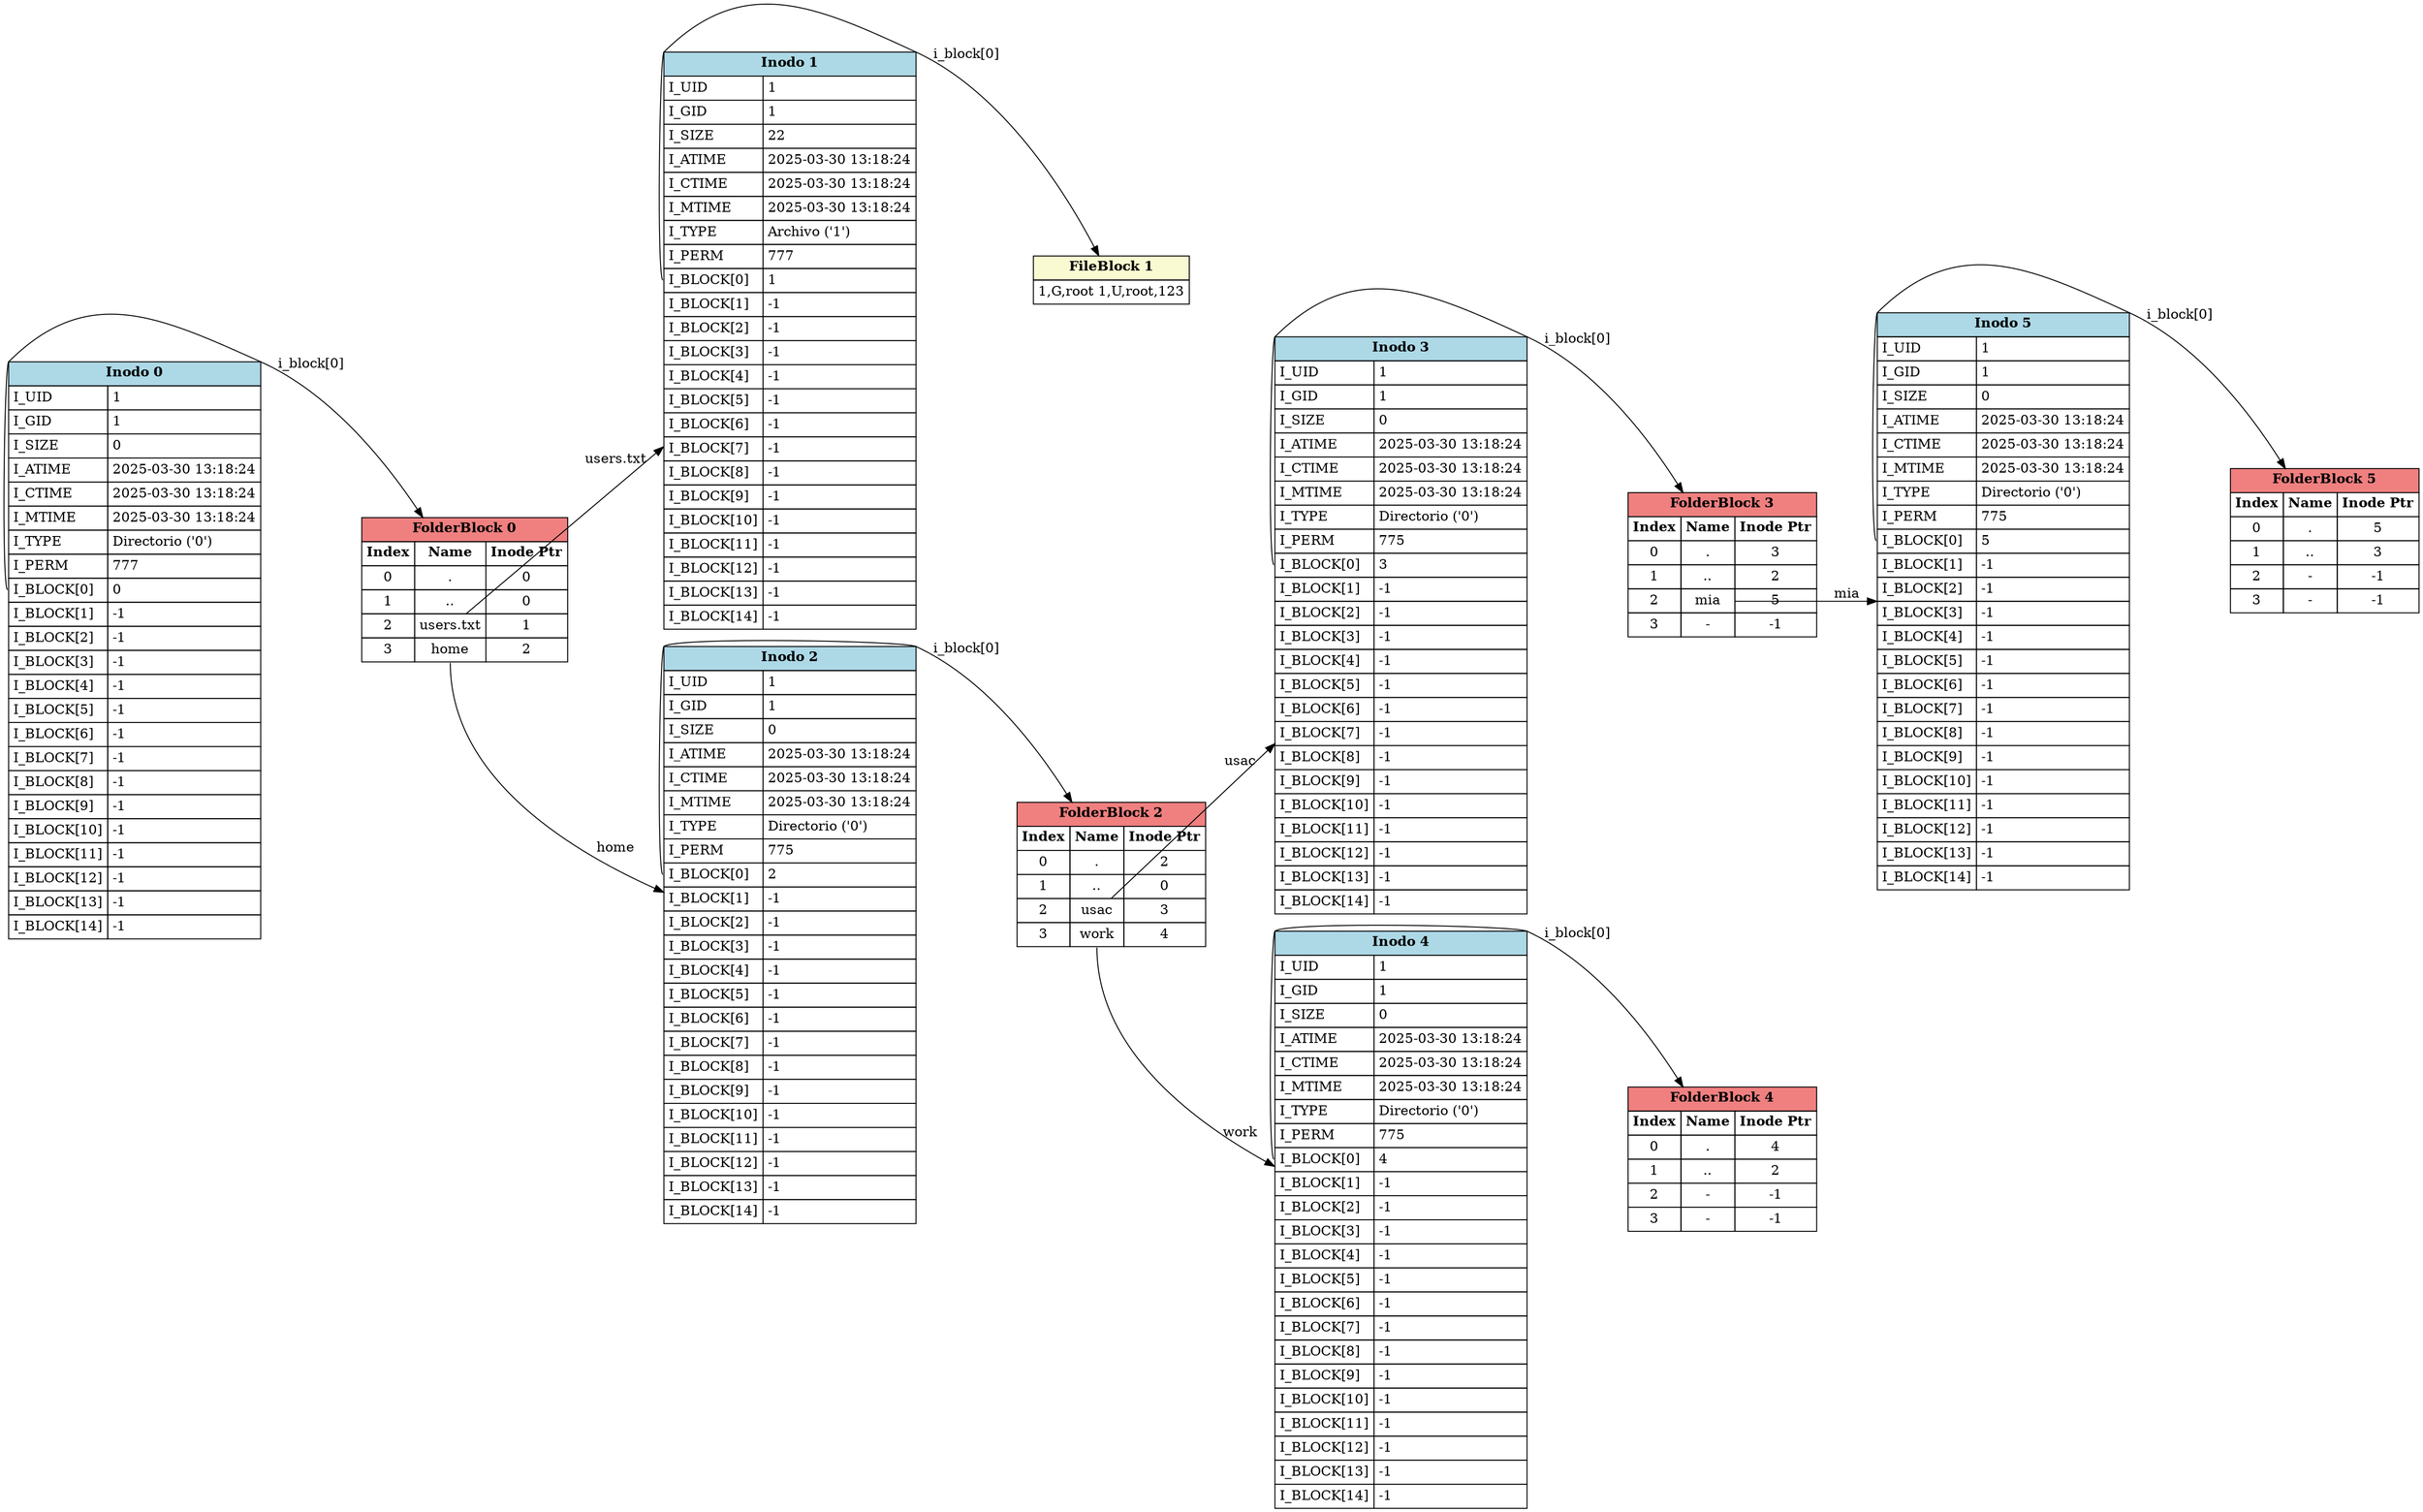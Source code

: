 digraph FileSystemTree {
	rankdir=LR;
	node [shape=none, margin=0];
	inode_0 [label=<
<TABLE BORDER="0" CELLBORDER="1" CELLSPACING="0" CELLPADDING="4">
<TR><TD COLSPAN="2" BGCOLOR="lightblue"><B>Inodo 0</B></TD></TR>
<TR><TD ALIGN="LEFT">I_UID</TD><TD ALIGN="LEFT">1</TD></TR>
<TR><TD ALIGN="LEFT">I_GID</TD><TD ALIGN="LEFT">1</TD></TR>
<TR><TD ALIGN="LEFT">I_SIZE</TD><TD ALIGN="LEFT">0</TD></TR>
<TR><TD ALIGN="LEFT">I_ATIME</TD><TD ALIGN="LEFT">2025-03-30 13:18:24</TD></TR>
<TR><TD ALIGN="LEFT">I_CTIME</TD><TD ALIGN="LEFT">2025-03-30 13:18:24</TD></TR>
<TR><TD ALIGN="LEFT">I_MTIME</TD><TD ALIGN="LEFT">2025-03-30 13:18:24</TD></TR>
<TR><TD ALIGN="LEFT">I_TYPE</TD><TD ALIGN="LEFT">Directorio ('0')</TD></TR>
<TR><TD ALIGN="LEFT">I_PERM</TD><TD ALIGN="LEFT">777</TD></TR>
<TR><TD ALIGN="LEFT" PORT="p0">I_BLOCK[0]</TD><TD ALIGN="LEFT">0</TD></TR>
<TR><TD ALIGN="LEFT" PORT="p1">I_BLOCK[1]</TD><TD ALIGN="LEFT">-1</TD></TR>
<TR><TD ALIGN="LEFT" PORT="p2">I_BLOCK[2]</TD><TD ALIGN="LEFT">-1</TD></TR>
<TR><TD ALIGN="LEFT" PORT="p3">I_BLOCK[3]</TD><TD ALIGN="LEFT">-1</TD></TR>
<TR><TD ALIGN="LEFT" PORT="p4">I_BLOCK[4]</TD><TD ALIGN="LEFT">-1</TD></TR>
<TR><TD ALIGN="LEFT" PORT="p5">I_BLOCK[5]</TD><TD ALIGN="LEFT">-1</TD></TR>
<TR><TD ALIGN="LEFT" PORT="p6">I_BLOCK[6]</TD><TD ALIGN="LEFT">-1</TD></TR>
<TR><TD ALIGN="LEFT" PORT="p7">I_BLOCK[7]</TD><TD ALIGN="LEFT">-1</TD></TR>
<TR><TD ALIGN="LEFT" PORT="p8">I_BLOCK[8]</TD><TD ALIGN="LEFT">-1</TD></TR>
<TR><TD ALIGN="LEFT" PORT="p9">I_BLOCK[9]</TD><TD ALIGN="LEFT">-1</TD></TR>
<TR><TD ALIGN="LEFT" PORT="p10">I_BLOCK[10]</TD><TD ALIGN="LEFT">-1</TD></TR>
<TR><TD ALIGN="LEFT" PORT="p11">I_BLOCK[11]</TD><TD ALIGN="LEFT">-1</TD></TR>
<TR><TD ALIGN="LEFT" PORT="p12">I_BLOCK[12]</TD><TD ALIGN="LEFT">-1</TD></TR>
<TR><TD ALIGN="LEFT" PORT="p13">I_BLOCK[13]</TD><TD ALIGN="LEFT">-1</TD></TR>
<TR><TD ALIGN="LEFT" PORT="p14">I_BLOCK[14]</TD><TD ALIGN="LEFT">-1</TD></TR>
</TABLE>
>];
	inode_0:p0 -> block_0 [label="i_block[0]"];
	block_0 [label=<
<TABLE BORDER="0" CELLBORDER="1" CELLSPACING="0" CELLPADDING="4">
<TR><TD COLSPAN="3" BGCOLOR="lightcoral"><B>FolderBlock 0</B></TD></TR>
<TR><TD><B>Index</B></TD><TD><B>Name</B></TD><TD><B>Inode Ptr</B></TD></TR>
<TR><TD>0</TD><TD PORT="i0">.</TD><TD>0</TD></TR>
<TR><TD>1</TD><TD PORT="i1">..</TD><TD>0</TD></TR>
<TR><TD>2</TD><TD PORT="i2">users.txt</TD><TD>1</TD></TR>
<TR><TD>3</TD><TD PORT="i3">home</TD><TD>2</TD></TR>
</TABLE>
>];
	block_0:i2 -> inode_1 [label="users.txt"];
	inode_1 [label=<
<TABLE BORDER="0" CELLBORDER="1" CELLSPACING="0" CELLPADDING="4">
<TR><TD COLSPAN="2" BGCOLOR="lightblue"><B>Inodo 1</B></TD></TR>
<TR><TD ALIGN="LEFT">I_UID</TD><TD ALIGN="LEFT">1</TD></TR>
<TR><TD ALIGN="LEFT">I_GID</TD><TD ALIGN="LEFT">1</TD></TR>
<TR><TD ALIGN="LEFT">I_SIZE</TD><TD ALIGN="LEFT">22</TD></TR>
<TR><TD ALIGN="LEFT">I_ATIME</TD><TD ALIGN="LEFT">2025-03-30 13:18:24</TD></TR>
<TR><TD ALIGN="LEFT">I_CTIME</TD><TD ALIGN="LEFT">2025-03-30 13:18:24</TD></TR>
<TR><TD ALIGN="LEFT">I_MTIME</TD><TD ALIGN="LEFT">2025-03-30 13:18:24</TD></TR>
<TR><TD ALIGN="LEFT">I_TYPE</TD><TD ALIGN="LEFT">Archivo ('1')</TD></TR>
<TR><TD ALIGN="LEFT">I_PERM</TD><TD ALIGN="LEFT">777</TD></TR>
<TR><TD ALIGN="LEFT" PORT="p0">I_BLOCK[0]</TD><TD ALIGN="LEFT">1</TD></TR>
<TR><TD ALIGN="LEFT" PORT="p1">I_BLOCK[1]</TD><TD ALIGN="LEFT">-1</TD></TR>
<TR><TD ALIGN="LEFT" PORT="p2">I_BLOCK[2]</TD><TD ALIGN="LEFT">-1</TD></TR>
<TR><TD ALIGN="LEFT" PORT="p3">I_BLOCK[3]</TD><TD ALIGN="LEFT">-1</TD></TR>
<TR><TD ALIGN="LEFT" PORT="p4">I_BLOCK[4]</TD><TD ALIGN="LEFT">-1</TD></TR>
<TR><TD ALIGN="LEFT" PORT="p5">I_BLOCK[5]</TD><TD ALIGN="LEFT">-1</TD></TR>
<TR><TD ALIGN="LEFT" PORT="p6">I_BLOCK[6]</TD><TD ALIGN="LEFT">-1</TD></TR>
<TR><TD ALIGN="LEFT" PORT="p7">I_BLOCK[7]</TD><TD ALIGN="LEFT">-1</TD></TR>
<TR><TD ALIGN="LEFT" PORT="p8">I_BLOCK[8]</TD><TD ALIGN="LEFT">-1</TD></TR>
<TR><TD ALIGN="LEFT" PORT="p9">I_BLOCK[9]</TD><TD ALIGN="LEFT">-1</TD></TR>
<TR><TD ALIGN="LEFT" PORT="p10">I_BLOCK[10]</TD><TD ALIGN="LEFT">-1</TD></TR>
<TR><TD ALIGN="LEFT" PORT="p11">I_BLOCK[11]</TD><TD ALIGN="LEFT">-1</TD></TR>
<TR><TD ALIGN="LEFT" PORT="p12">I_BLOCK[12]</TD><TD ALIGN="LEFT">-1</TD></TR>
<TR><TD ALIGN="LEFT" PORT="p13">I_BLOCK[13]</TD><TD ALIGN="LEFT">-1</TD></TR>
<TR><TD ALIGN="LEFT" PORT="p14">I_BLOCK[14]</TD><TD ALIGN="LEFT">-1</TD></TR>
</TABLE>
>];
	inode_1:p0 -> block_1 [label="i_block[0]"];
	block_1 [label=<
<TABLE BORDER="0" CELLBORDER="1" CELLSPACING="0" CELLPADDING="4">
<TR><TD BGCOLOR="lightgoldenrodyellow"><B>FileBlock 1</B></TD></TR>
<TR><TD ALIGN="LEFT">1,G,root 1,U,root,123</TD></TR>
</TABLE>
>];
	block_0:i3 -> inode_2 [label="home"];
	inode_2 [label=<
<TABLE BORDER="0" CELLBORDER="1" CELLSPACING="0" CELLPADDING="4">
<TR><TD COLSPAN="2" BGCOLOR="lightblue"><B>Inodo 2</B></TD></TR>
<TR><TD ALIGN="LEFT">I_UID</TD><TD ALIGN="LEFT">1</TD></TR>
<TR><TD ALIGN="LEFT">I_GID</TD><TD ALIGN="LEFT">1</TD></TR>
<TR><TD ALIGN="LEFT">I_SIZE</TD><TD ALIGN="LEFT">0</TD></TR>
<TR><TD ALIGN="LEFT">I_ATIME</TD><TD ALIGN="LEFT">2025-03-30 13:18:24</TD></TR>
<TR><TD ALIGN="LEFT">I_CTIME</TD><TD ALIGN="LEFT">2025-03-30 13:18:24</TD></TR>
<TR><TD ALIGN="LEFT">I_MTIME</TD><TD ALIGN="LEFT">2025-03-30 13:18:24</TD></TR>
<TR><TD ALIGN="LEFT">I_TYPE</TD><TD ALIGN="LEFT">Directorio ('0')</TD></TR>
<TR><TD ALIGN="LEFT">I_PERM</TD><TD ALIGN="LEFT">775</TD></TR>
<TR><TD ALIGN="LEFT" PORT="p0">I_BLOCK[0]</TD><TD ALIGN="LEFT">2</TD></TR>
<TR><TD ALIGN="LEFT" PORT="p1">I_BLOCK[1]</TD><TD ALIGN="LEFT">-1</TD></TR>
<TR><TD ALIGN="LEFT" PORT="p2">I_BLOCK[2]</TD><TD ALIGN="LEFT">-1</TD></TR>
<TR><TD ALIGN="LEFT" PORT="p3">I_BLOCK[3]</TD><TD ALIGN="LEFT">-1</TD></TR>
<TR><TD ALIGN="LEFT" PORT="p4">I_BLOCK[4]</TD><TD ALIGN="LEFT">-1</TD></TR>
<TR><TD ALIGN="LEFT" PORT="p5">I_BLOCK[5]</TD><TD ALIGN="LEFT">-1</TD></TR>
<TR><TD ALIGN="LEFT" PORT="p6">I_BLOCK[6]</TD><TD ALIGN="LEFT">-1</TD></TR>
<TR><TD ALIGN="LEFT" PORT="p7">I_BLOCK[7]</TD><TD ALIGN="LEFT">-1</TD></TR>
<TR><TD ALIGN="LEFT" PORT="p8">I_BLOCK[8]</TD><TD ALIGN="LEFT">-1</TD></TR>
<TR><TD ALIGN="LEFT" PORT="p9">I_BLOCK[9]</TD><TD ALIGN="LEFT">-1</TD></TR>
<TR><TD ALIGN="LEFT" PORT="p10">I_BLOCK[10]</TD><TD ALIGN="LEFT">-1</TD></TR>
<TR><TD ALIGN="LEFT" PORT="p11">I_BLOCK[11]</TD><TD ALIGN="LEFT">-1</TD></TR>
<TR><TD ALIGN="LEFT" PORT="p12">I_BLOCK[12]</TD><TD ALIGN="LEFT">-1</TD></TR>
<TR><TD ALIGN="LEFT" PORT="p13">I_BLOCK[13]</TD><TD ALIGN="LEFT">-1</TD></TR>
<TR><TD ALIGN="LEFT" PORT="p14">I_BLOCK[14]</TD><TD ALIGN="LEFT">-1</TD></TR>
</TABLE>
>];
	inode_2:p0 -> block_2 [label="i_block[0]"];
	block_2 [label=<
<TABLE BORDER="0" CELLBORDER="1" CELLSPACING="0" CELLPADDING="4">
<TR><TD COLSPAN="3" BGCOLOR="lightcoral"><B>FolderBlock 2</B></TD></TR>
<TR><TD><B>Index</B></TD><TD><B>Name</B></TD><TD><B>Inode Ptr</B></TD></TR>
<TR><TD>0</TD><TD PORT="i0">.</TD><TD>2</TD></TR>
<TR><TD>1</TD><TD PORT="i1">..</TD><TD>0</TD></TR>
<TR><TD>2</TD><TD PORT="i2">usac</TD><TD>3</TD></TR>
<TR><TD>3</TD><TD PORT="i3">work</TD><TD>4</TD></TR>
</TABLE>
>];
	block_2:i2 -> inode_3 [label="usac"];
	inode_3 [label=<
<TABLE BORDER="0" CELLBORDER="1" CELLSPACING="0" CELLPADDING="4">
<TR><TD COLSPAN="2" BGCOLOR="lightblue"><B>Inodo 3</B></TD></TR>
<TR><TD ALIGN="LEFT">I_UID</TD><TD ALIGN="LEFT">1</TD></TR>
<TR><TD ALIGN="LEFT">I_GID</TD><TD ALIGN="LEFT">1</TD></TR>
<TR><TD ALIGN="LEFT">I_SIZE</TD><TD ALIGN="LEFT">0</TD></TR>
<TR><TD ALIGN="LEFT">I_ATIME</TD><TD ALIGN="LEFT">2025-03-30 13:18:24</TD></TR>
<TR><TD ALIGN="LEFT">I_CTIME</TD><TD ALIGN="LEFT">2025-03-30 13:18:24</TD></TR>
<TR><TD ALIGN="LEFT">I_MTIME</TD><TD ALIGN="LEFT">2025-03-30 13:18:24</TD></TR>
<TR><TD ALIGN="LEFT">I_TYPE</TD><TD ALIGN="LEFT">Directorio ('0')</TD></TR>
<TR><TD ALIGN="LEFT">I_PERM</TD><TD ALIGN="LEFT">775</TD></TR>
<TR><TD ALIGN="LEFT" PORT="p0">I_BLOCK[0]</TD><TD ALIGN="LEFT">3</TD></TR>
<TR><TD ALIGN="LEFT" PORT="p1">I_BLOCK[1]</TD><TD ALIGN="LEFT">-1</TD></TR>
<TR><TD ALIGN="LEFT" PORT="p2">I_BLOCK[2]</TD><TD ALIGN="LEFT">-1</TD></TR>
<TR><TD ALIGN="LEFT" PORT="p3">I_BLOCK[3]</TD><TD ALIGN="LEFT">-1</TD></TR>
<TR><TD ALIGN="LEFT" PORT="p4">I_BLOCK[4]</TD><TD ALIGN="LEFT">-1</TD></TR>
<TR><TD ALIGN="LEFT" PORT="p5">I_BLOCK[5]</TD><TD ALIGN="LEFT">-1</TD></TR>
<TR><TD ALIGN="LEFT" PORT="p6">I_BLOCK[6]</TD><TD ALIGN="LEFT">-1</TD></TR>
<TR><TD ALIGN="LEFT" PORT="p7">I_BLOCK[7]</TD><TD ALIGN="LEFT">-1</TD></TR>
<TR><TD ALIGN="LEFT" PORT="p8">I_BLOCK[8]</TD><TD ALIGN="LEFT">-1</TD></TR>
<TR><TD ALIGN="LEFT" PORT="p9">I_BLOCK[9]</TD><TD ALIGN="LEFT">-1</TD></TR>
<TR><TD ALIGN="LEFT" PORT="p10">I_BLOCK[10]</TD><TD ALIGN="LEFT">-1</TD></TR>
<TR><TD ALIGN="LEFT" PORT="p11">I_BLOCK[11]</TD><TD ALIGN="LEFT">-1</TD></TR>
<TR><TD ALIGN="LEFT" PORT="p12">I_BLOCK[12]</TD><TD ALIGN="LEFT">-1</TD></TR>
<TR><TD ALIGN="LEFT" PORT="p13">I_BLOCK[13]</TD><TD ALIGN="LEFT">-1</TD></TR>
<TR><TD ALIGN="LEFT" PORT="p14">I_BLOCK[14]</TD><TD ALIGN="LEFT">-1</TD></TR>
</TABLE>
>];
	inode_3:p0 -> block_3 [label="i_block[0]"];
	block_3 [label=<
<TABLE BORDER="0" CELLBORDER="1" CELLSPACING="0" CELLPADDING="4">
<TR><TD COLSPAN="3" BGCOLOR="lightcoral"><B>FolderBlock 3</B></TD></TR>
<TR><TD><B>Index</B></TD><TD><B>Name</B></TD><TD><B>Inode Ptr</B></TD></TR>
<TR><TD>0</TD><TD PORT="i0">.</TD><TD>3</TD></TR>
<TR><TD>1</TD><TD PORT="i1">..</TD><TD>2</TD></TR>
<TR><TD>2</TD><TD PORT="i2">mia</TD><TD>5</TD></TR>
<TR><TD>3</TD><TD PORT="i3">-</TD><TD>-1</TD></TR>
</TABLE>
>];
	block_3:i2 -> inode_5 [label="mia"];
	inode_5 [label=<
<TABLE BORDER="0" CELLBORDER="1" CELLSPACING="0" CELLPADDING="4">
<TR><TD COLSPAN="2" BGCOLOR="lightblue"><B>Inodo 5</B></TD></TR>
<TR><TD ALIGN="LEFT">I_UID</TD><TD ALIGN="LEFT">1</TD></TR>
<TR><TD ALIGN="LEFT">I_GID</TD><TD ALIGN="LEFT">1</TD></TR>
<TR><TD ALIGN="LEFT">I_SIZE</TD><TD ALIGN="LEFT">0</TD></TR>
<TR><TD ALIGN="LEFT">I_ATIME</TD><TD ALIGN="LEFT">2025-03-30 13:18:24</TD></TR>
<TR><TD ALIGN="LEFT">I_CTIME</TD><TD ALIGN="LEFT">2025-03-30 13:18:24</TD></TR>
<TR><TD ALIGN="LEFT">I_MTIME</TD><TD ALIGN="LEFT">2025-03-30 13:18:24</TD></TR>
<TR><TD ALIGN="LEFT">I_TYPE</TD><TD ALIGN="LEFT">Directorio ('0')</TD></TR>
<TR><TD ALIGN="LEFT">I_PERM</TD><TD ALIGN="LEFT">775</TD></TR>
<TR><TD ALIGN="LEFT" PORT="p0">I_BLOCK[0]</TD><TD ALIGN="LEFT">5</TD></TR>
<TR><TD ALIGN="LEFT" PORT="p1">I_BLOCK[1]</TD><TD ALIGN="LEFT">-1</TD></TR>
<TR><TD ALIGN="LEFT" PORT="p2">I_BLOCK[2]</TD><TD ALIGN="LEFT">-1</TD></TR>
<TR><TD ALIGN="LEFT" PORT="p3">I_BLOCK[3]</TD><TD ALIGN="LEFT">-1</TD></TR>
<TR><TD ALIGN="LEFT" PORT="p4">I_BLOCK[4]</TD><TD ALIGN="LEFT">-1</TD></TR>
<TR><TD ALIGN="LEFT" PORT="p5">I_BLOCK[5]</TD><TD ALIGN="LEFT">-1</TD></TR>
<TR><TD ALIGN="LEFT" PORT="p6">I_BLOCK[6]</TD><TD ALIGN="LEFT">-1</TD></TR>
<TR><TD ALIGN="LEFT" PORT="p7">I_BLOCK[7]</TD><TD ALIGN="LEFT">-1</TD></TR>
<TR><TD ALIGN="LEFT" PORT="p8">I_BLOCK[8]</TD><TD ALIGN="LEFT">-1</TD></TR>
<TR><TD ALIGN="LEFT" PORT="p9">I_BLOCK[9]</TD><TD ALIGN="LEFT">-1</TD></TR>
<TR><TD ALIGN="LEFT" PORT="p10">I_BLOCK[10]</TD><TD ALIGN="LEFT">-1</TD></TR>
<TR><TD ALIGN="LEFT" PORT="p11">I_BLOCK[11]</TD><TD ALIGN="LEFT">-1</TD></TR>
<TR><TD ALIGN="LEFT" PORT="p12">I_BLOCK[12]</TD><TD ALIGN="LEFT">-1</TD></TR>
<TR><TD ALIGN="LEFT" PORT="p13">I_BLOCK[13]</TD><TD ALIGN="LEFT">-1</TD></TR>
<TR><TD ALIGN="LEFT" PORT="p14">I_BLOCK[14]</TD><TD ALIGN="LEFT">-1</TD></TR>
</TABLE>
>];
	inode_5:p0 -> block_5 [label="i_block[0]"];
	block_5 [label=<
<TABLE BORDER="0" CELLBORDER="1" CELLSPACING="0" CELLPADDING="4">
<TR><TD COLSPAN="3" BGCOLOR="lightcoral"><B>FolderBlock 5</B></TD></TR>
<TR><TD><B>Index</B></TD><TD><B>Name</B></TD><TD><B>Inode Ptr</B></TD></TR>
<TR><TD>0</TD><TD PORT="i0">.</TD><TD>5</TD></TR>
<TR><TD>1</TD><TD PORT="i1">..</TD><TD>3</TD></TR>
<TR><TD>2</TD><TD PORT="i2">-</TD><TD>-1</TD></TR>
<TR><TD>3</TD><TD PORT="i3">-</TD><TD>-1</TD></TR>
</TABLE>
>];
	block_2:i3 -> inode_4 [label="work"];
	inode_4 [label=<
<TABLE BORDER="0" CELLBORDER="1" CELLSPACING="0" CELLPADDING="4">
<TR><TD COLSPAN="2" BGCOLOR="lightblue"><B>Inodo 4</B></TD></TR>
<TR><TD ALIGN="LEFT">I_UID</TD><TD ALIGN="LEFT">1</TD></TR>
<TR><TD ALIGN="LEFT">I_GID</TD><TD ALIGN="LEFT">1</TD></TR>
<TR><TD ALIGN="LEFT">I_SIZE</TD><TD ALIGN="LEFT">0</TD></TR>
<TR><TD ALIGN="LEFT">I_ATIME</TD><TD ALIGN="LEFT">2025-03-30 13:18:24</TD></TR>
<TR><TD ALIGN="LEFT">I_CTIME</TD><TD ALIGN="LEFT">2025-03-30 13:18:24</TD></TR>
<TR><TD ALIGN="LEFT">I_MTIME</TD><TD ALIGN="LEFT">2025-03-30 13:18:24</TD></TR>
<TR><TD ALIGN="LEFT">I_TYPE</TD><TD ALIGN="LEFT">Directorio ('0')</TD></TR>
<TR><TD ALIGN="LEFT">I_PERM</TD><TD ALIGN="LEFT">775</TD></TR>
<TR><TD ALIGN="LEFT" PORT="p0">I_BLOCK[0]</TD><TD ALIGN="LEFT">4</TD></TR>
<TR><TD ALIGN="LEFT" PORT="p1">I_BLOCK[1]</TD><TD ALIGN="LEFT">-1</TD></TR>
<TR><TD ALIGN="LEFT" PORT="p2">I_BLOCK[2]</TD><TD ALIGN="LEFT">-1</TD></TR>
<TR><TD ALIGN="LEFT" PORT="p3">I_BLOCK[3]</TD><TD ALIGN="LEFT">-1</TD></TR>
<TR><TD ALIGN="LEFT" PORT="p4">I_BLOCK[4]</TD><TD ALIGN="LEFT">-1</TD></TR>
<TR><TD ALIGN="LEFT" PORT="p5">I_BLOCK[5]</TD><TD ALIGN="LEFT">-1</TD></TR>
<TR><TD ALIGN="LEFT" PORT="p6">I_BLOCK[6]</TD><TD ALIGN="LEFT">-1</TD></TR>
<TR><TD ALIGN="LEFT" PORT="p7">I_BLOCK[7]</TD><TD ALIGN="LEFT">-1</TD></TR>
<TR><TD ALIGN="LEFT" PORT="p8">I_BLOCK[8]</TD><TD ALIGN="LEFT">-1</TD></TR>
<TR><TD ALIGN="LEFT" PORT="p9">I_BLOCK[9]</TD><TD ALIGN="LEFT">-1</TD></TR>
<TR><TD ALIGN="LEFT" PORT="p10">I_BLOCK[10]</TD><TD ALIGN="LEFT">-1</TD></TR>
<TR><TD ALIGN="LEFT" PORT="p11">I_BLOCK[11]</TD><TD ALIGN="LEFT">-1</TD></TR>
<TR><TD ALIGN="LEFT" PORT="p12">I_BLOCK[12]</TD><TD ALIGN="LEFT">-1</TD></TR>
<TR><TD ALIGN="LEFT" PORT="p13">I_BLOCK[13]</TD><TD ALIGN="LEFT">-1</TD></TR>
<TR><TD ALIGN="LEFT" PORT="p14">I_BLOCK[14]</TD><TD ALIGN="LEFT">-1</TD></TR>
</TABLE>
>];
	inode_4:p0 -> block_4 [label="i_block[0]"];
	block_4 [label=<
<TABLE BORDER="0" CELLBORDER="1" CELLSPACING="0" CELLPADDING="4">
<TR><TD COLSPAN="3" BGCOLOR="lightcoral"><B>FolderBlock 4</B></TD></TR>
<TR><TD><B>Index</B></TD><TD><B>Name</B></TD><TD><B>Inode Ptr</B></TD></TR>
<TR><TD>0</TD><TD PORT="i0">.</TD><TD>4</TD></TR>
<TR><TD>1</TD><TD PORT="i1">..</TD><TD>2</TD></TR>
<TR><TD>2</TD><TD PORT="i2">-</TD><TD>-1</TD></TR>
<TR><TD>3</TD><TD PORT="i3">-</TD><TD>-1</TD></TR>
</TABLE>
>];
}
